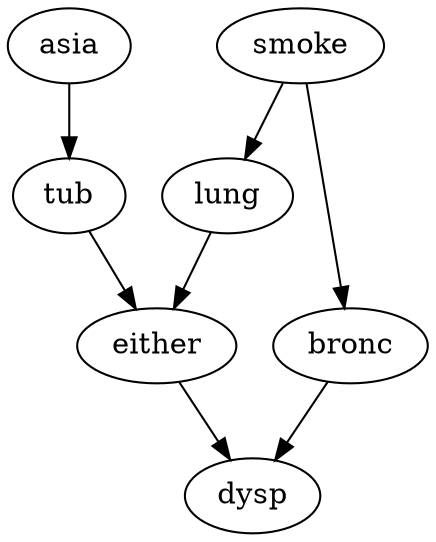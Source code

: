 digraph "" {
	asia -> tub;
	tub -> either;
	smoke -> lung;
	smoke -> bronc;
	lung -> either;
	bronc -> dysp;
	either -> dysp;
}
